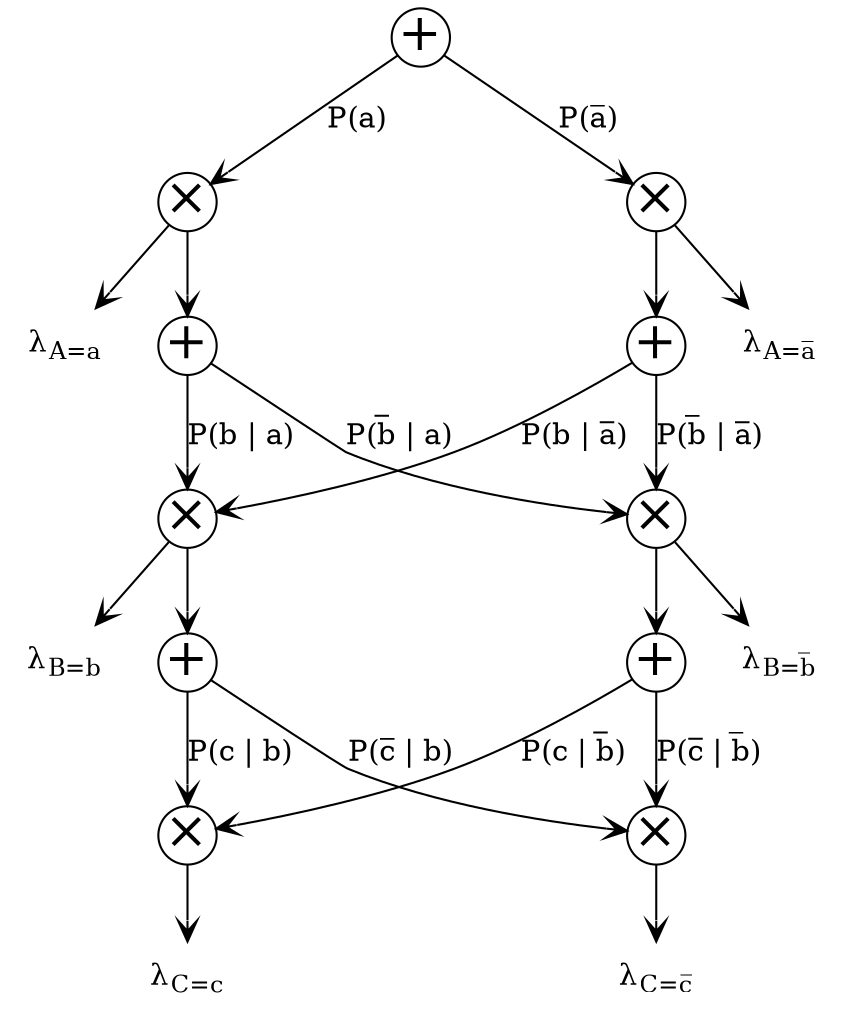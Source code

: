 digraph G {
    edge[arrowhead=vee]

    SA -> PA0[label=<P(a)>]
    SA -> PA1[label=<P(a&#773;)>]
    PA0 -> lA0
    PA0 -> SB0
    PA1 -> SB1
    PA1 -> lA1
    SB0 -> PB0[label=<P(b | a)>]
    SB0 -> PB1[label=<P(b&#773; | a)>]
    SB1 -> PB0[label=<P(b | a&#773;)>]
    SB1 -> PB1[label=<P(b&#773; | a&#773;)>]
    PB0 -> lB0
    PB0 -> SC0
    PB1 -> SC1
    PB1 -> lB1
    SC0 -> PC0[label=<P(c | b)>]
    SC0 -> PC1[label=<P(c&#773; | b)>]
    SC1 -> PC0[label=<P(c | b&#773;)>]
    SC1 -> PC1[label=<P(c&#773; | b&#773;)>]
    PC0 -> lC0
    PC1 -> lC1

    SA[label=<+>]
    SB0[label=<+>]
    SB1[label=<+>]
    SC0[label=<+>]
    SC1[label=<+>]

    PA0[label=<×>]
    PA1[label=<×>]
    PB0[label=<×>]
    PB1[label=<×>]
    PB0[label=<×>]
    PB1[label=<×>]
    PC0[label=<×>]
    PC1[label=<×>]

    lA0[label=<&lambda;<sub>A=a</sub>>]
    lA1[label=<&lambda;<sub>A=a&#773;</sub>>]
    lB0[label=<&lambda;<sub>B=b</sub>>]
    lB1[label=<&lambda;<sub>B=b&#773;</sub>>]
    lC0[label=<&lambda;<sub>C=c</sub>>]
    lC1[label=<&lambda;<sub>C=c&#773;</sub>>]

    SB0[group=g0]
    SC0[group=g0]
    PA0[group=g0]
    PB0[group=g0]
    PC0[group=g0]

    SB1[group=g1]
    SC1[group=g1]
    PA1[group=g1]
    PB1[group=g1]
    PC1[group=g1]

    SA[shape=circle, fontsize=25, fixedsize=true, width=0.39]
    SB0[shape=circle, fontsize=25, fixedsize=true, width=0.39]
    SB1[shape=circle, fontsize=25, fixedsize=true, width=0.39]
    SC0[shape=circle, fontsize=25, fixedsize=true, width=0.39]
    SC1[shape=circle, fontsize=25, fixedsize=true, width=0.39]

    PA0[shape=circle, fontsize=25, fixedsize=true, width=0.39]
    PA1[shape=circle, fontsize=25, fixedsize=true, width=0.39]
    PB0[shape=circle, fontsize=25, fixedsize=true, width=0.39]
    PB1[shape=circle, fontsize=25, fixedsize=true, width=0.39]
    PB0[shape=circle, fontsize=25, fixedsize=true, width=0.39]
    PB1[shape=circle, fontsize=25, fixedsize=true, width=0.39]
    PC0[shape=circle, fontsize=25, fixedsize=true, width=0.39]
    PC1[shape=circle, fontsize=25, fixedsize=true, width=0.39]

    lA0[shape=none]
    lA1[shape=none]
    lB0[shape=none]
    lB1[shape=none]
    lC0[shape=none]
    lC1[shape=none]
}
